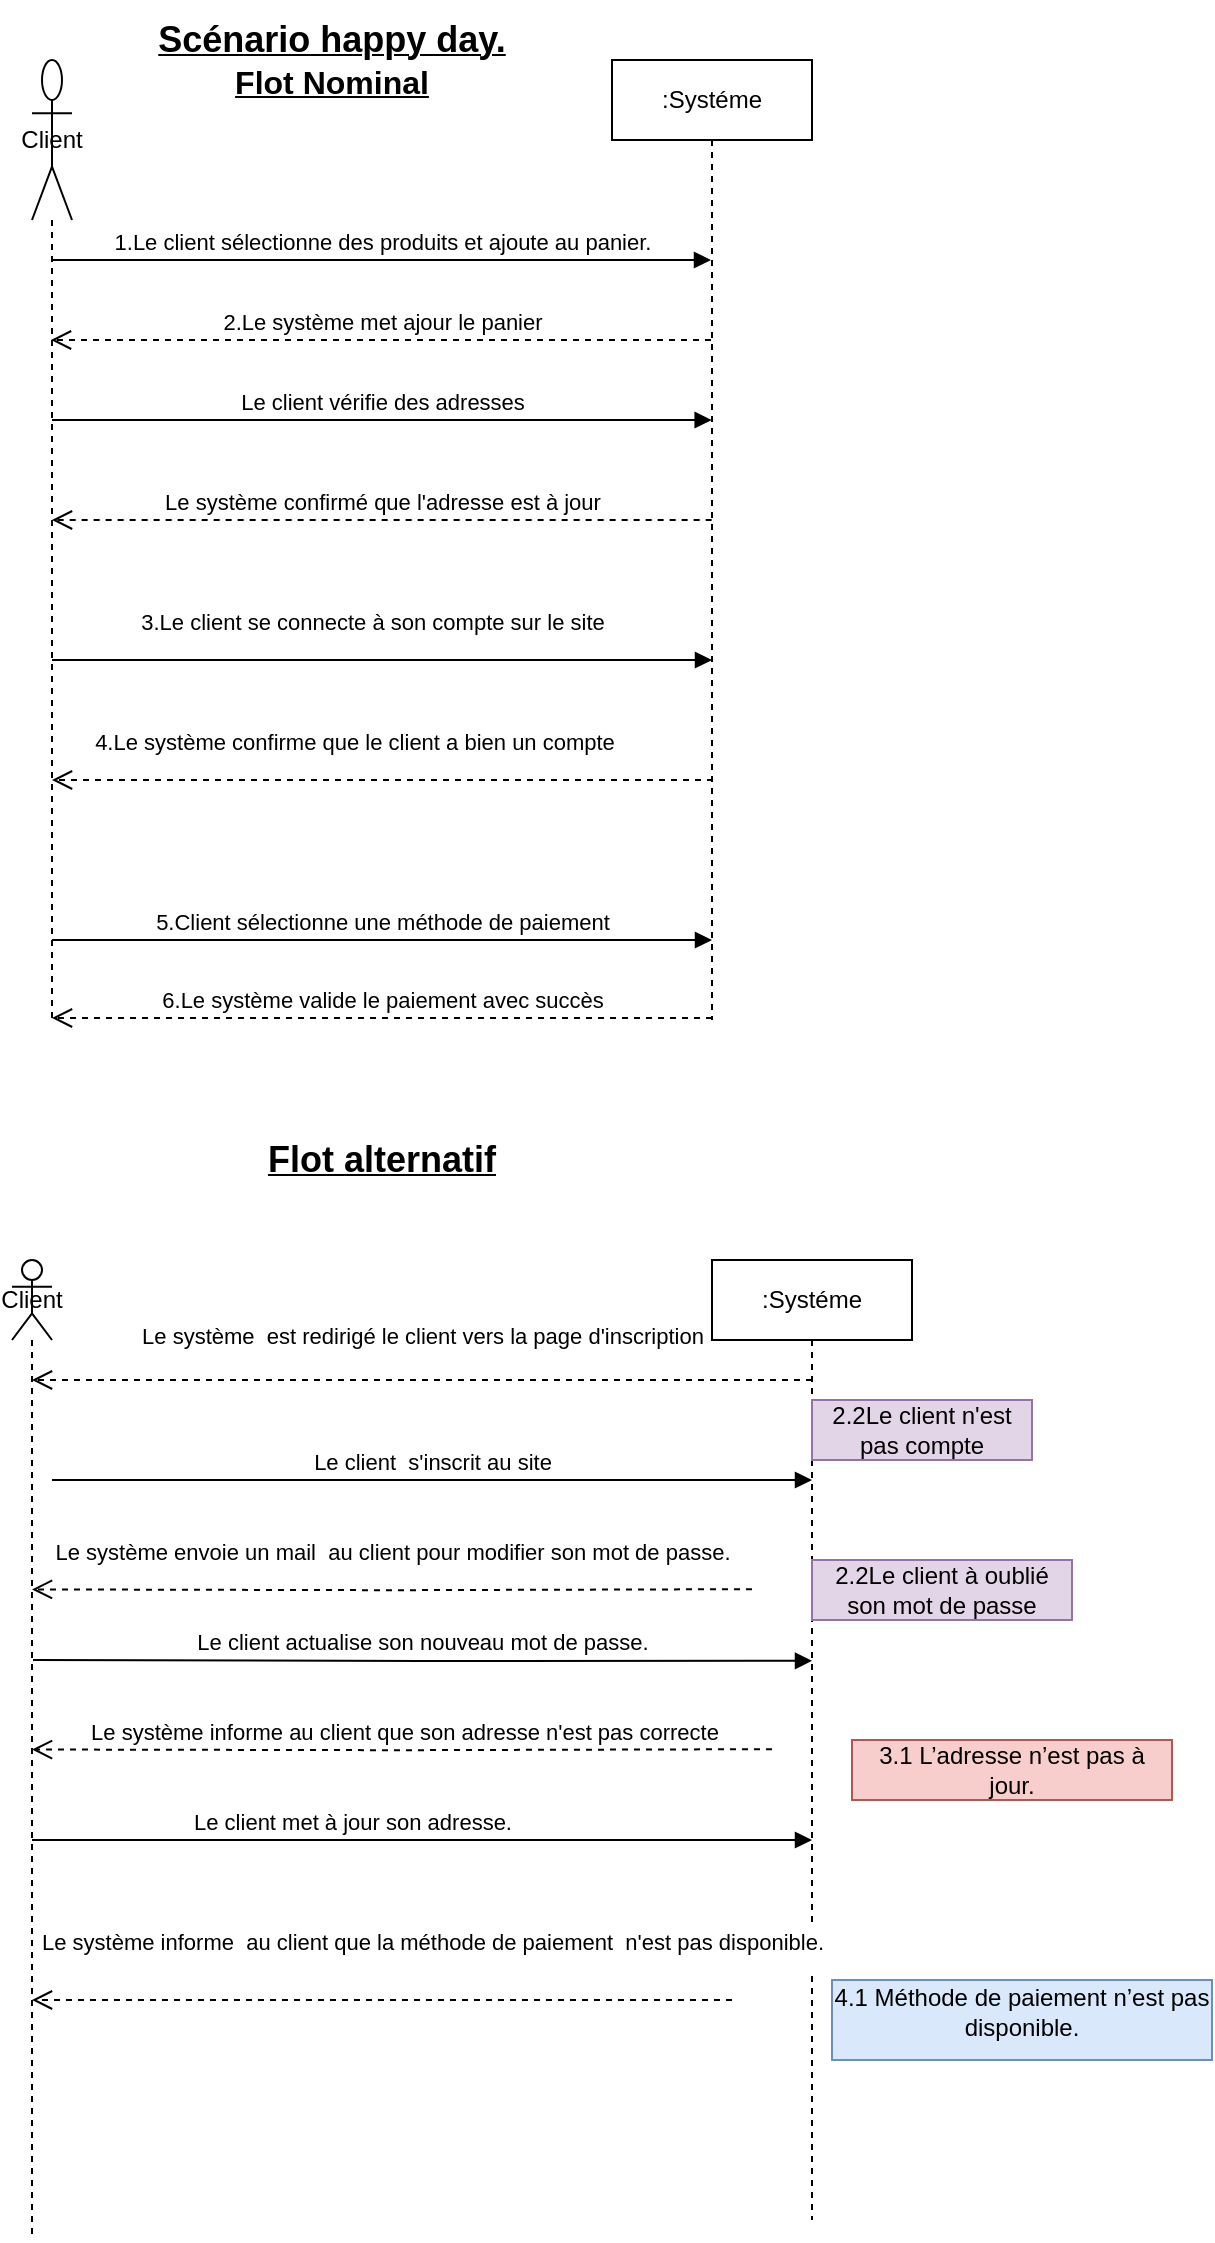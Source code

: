 <mxfile version="22.1.8" type="device">
  <diagram name="Page-1" id="DZ0n9mGUMu2ledXb5pgK">
    <mxGraphModel dx="1137" dy="622" grid="1" gridSize="10" guides="1" tooltips="1" connect="1" arrows="1" fold="1" page="1" pageScale="1" pageWidth="827" pageHeight="1169" math="0" shadow="0">
      <root>
        <mxCell id="0" />
        <mxCell id="1" parent="0" />
        <mxCell id="zHPxPosOzjC5-cH20fPI-1" value="Client " style="shape=umlLifeline;perimeter=lifelinePerimeter;whiteSpace=wrap;html=1;container=1;dropTarget=0;collapsible=0;recursiveResize=0;outlineConnect=0;portConstraint=eastwest;newEdgeStyle={&quot;curved&quot;:0,&quot;rounded&quot;:0};participant=umlActor;size=80;" parent="1" vertex="1">
          <mxGeometry x="90" y="40" width="20" height="480" as="geometry" />
        </mxCell>
        <mxCell id="zHPxPosOzjC5-cH20fPI-2" value=":Systéme" style="shape=umlLifeline;perimeter=lifelinePerimeter;whiteSpace=wrap;html=1;container=1;dropTarget=0;collapsible=0;recursiveResize=0;outlineConnect=0;portConstraint=eastwest;newEdgeStyle={&quot;curved&quot;:0,&quot;rounded&quot;:0};" parent="1" vertex="1">
          <mxGeometry x="380" y="40" width="100" height="480" as="geometry" />
        </mxCell>
        <mxCell id="zHPxPosOzjC5-cH20fPI-4" value="3.Le client se connecte à son compte sur le site" style="html=1;verticalAlign=bottom;endArrow=block;curved=0;rounded=0;" parent="1" edge="1">
          <mxGeometry x="-0.03" y="10" width="80" relative="1" as="geometry">
            <mxPoint x="100" y="340" as="sourcePoint" />
            <mxPoint x="430" y="340" as="targetPoint" />
            <mxPoint as="offset" />
          </mxGeometry>
        </mxCell>
        <mxCell id="zHPxPosOzjC5-cH20fPI-7" value="4.Le système confirme que le client a bien un compte" style="html=1;verticalAlign=bottom;endArrow=open;dashed=1;endSize=8;curved=0;rounded=0;" parent="1" edge="1">
          <mxGeometry x="0.089" y="-10" relative="1" as="geometry">
            <mxPoint x="430.5" y="400" as="sourcePoint" />
            <mxPoint x="100" y="400" as="targetPoint" />
            <Array as="points">
              <mxPoint x="410.5" y="400" />
              <mxPoint x="280.5" y="400" />
            </Array>
            <mxPoint as="offset" />
          </mxGeometry>
        </mxCell>
        <mxCell id="zHPxPosOzjC5-cH20fPI-8" value="1.Le client sélectionne des produits et ajoute au panier." style="html=1;verticalAlign=bottom;endArrow=block;curved=0;rounded=0;" parent="1" edge="1">
          <mxGeometry width="80" relative="1" as="geometry">
            <mxPoint x="99.5" y="140" as="sourcePoint" />
            <mxPoint x="429.5" y="140" as="targetPoint" />
          </mxGeometry>
        </mxCell>
        <mxCell id="zHPxPosOzjC5-cH20fPI-9" value="2.Le système met ajour le panier " style="html=1;verticalAlign=bottom;endArrow=open;dashed=1;endSize=8;curved=0;rounded=0;" parent="1" edge="1">
          <mxGeometry relative="1" as="geometry">
            <mxPoint x="429.5" y="180" as="sourcePoint" />
            <mxPoint x="99.5" y="180" as="targetPoint" />
          </mxGeometry>
        </mxCell>
        <mxCell id="zHPxPosOzjC5-cH20fPI-11" value="5.Client sélectionne une méthode de paiement" style="html=1;verticalAlign=bottom;endArrow=block;curved=0;rounded=0;" parent="1" edge="1">
          <mxGeometry width="80" relative="1" as="geometry">
            <mxPoint x="100" y="480" as="sourcePoint" />
            <mxPoint x="430" y="480" as="targetPoint" />
          </mxGeometry>
        </mxCell>
        <mxCell id="zHPxPosOzjC5-cH20fPI-12" value="6.Le système valide le paiement avec succès" style="html=1;verticalAlign=bottom;endArrow=open;dashed=1;endSize=8;curved=0;rounded=0;" parent="1" edge="1">
          <mxGeometry relative="1" as="geometry">
            <mxPoint x="430" y="519" as="sourcePoint" />
            <mxPoint x="100" y="519" as="targetPoint" />
          </mxGeometry>
        </mxCell>
        <mxCell id="zHPxPosOzjC5-cH20fPI-13" value="&lt;div&gt;&lt;u&gt;&lt;b&gt;&lt;font style=&quot;font-size: 18px;&quot;&gt;Scénario happy day.&lt;/font&gt;&lt;/b&gt;&lt;/u&gt;&lt;/div&gt;&lt;div&gt;&lt;u&gt;&lt;font size=&quot;3&quot;&gt;&lt;b&gt;Flot Nominal&lt;/b&gt;&lt;br&gt;&lt;/font&gt;&lt;/u&gt;&lt;/div&gt;" style="text;strokeColor=none;align=center;fillColor=none;html=1;verticalAlign=middle;whiteSpace=wrap;rounded=0;" parent="1" vertex="1">
          <mxGeometry x="120" y="10" width="240" height="60" as="geometry" />
        </mxCell>
        <mxCell id="zHPxPosOzjC5-cH20fPI-14" value="&lt;font style=&quot;font-size: 18px;&quot;&gt;&lt;b&gt;&lt;u&gt;Flot alternatif&lt;/u&gt;&lt;/b&gt;&lt;/font&gt;" style="text;strokeColor=none;align=center;fillColor=none;html=1;verticalAlign=middle;whiteSpace=wrap;rounded=0;" parent="1" vertex="1">
          <mxGeometry x="200" y="560" width="130" height="60" as="geometry" />
        </mxCell>
        <mxCell id="zHPxPosOzjC5-cH20fPI-15" value="Client" style="shape=umlLifeline;perimeter=lifelinePerimeter;whiteSpace=wrap;html=1;container=1;dropTarget=0;collapsible=0;recursiveResize=0;outlineConnect=0;portConstraint=eastwest;newEdgeStyle={&quot;curved&quot;:0,&quot;rounded&quot;:0};participant=umlActor;" parent="1" vertex="1">
          <mxGeometry x="80" y="640" width="20" height="490" as="geometry" />
        </mxCell>
        <mxCell id="zHPxPosOzjC5-cH20fPI-16" value=":Systéme" style="shape=umlLifeline;perimeter=lifelinePerimeter;whiteSpace=wrap;html=1;container=1;dropTarget=0;collapsible=0;recursiveResize=0;outlineConnect=0;portConstraint=eastwest;newEdgeStyle={&quot;curved&quot;:0,&quot;rounded&quot;:0};" parent="1" vertex="1">
          <mxGeometry x="430" y="640" width="100" height="480" as="geometry" />
        </mxCell>
        <mxCell id="zHPxPosOzjC5-cH20fPI-19" value="Le système&amp;nbsp; est redirigé le client vers la page d&#39;inscription&lt;br&gt;&lt;div&gt;&lt;br&gt;&lt;/div&gt;" style="html=1;verticalAlign=bottom;endArrow=open;dashed=1;endSize=8;curved=0;rounded=0;" parent="1" edge="1">
          <mxGeometry relative="1" as="geometry">
            <mxPoint x="480" y="700" as="sourcePoint" />
            <mxPoint x="90" y="700" as="targetPoint" />
          </mxGeometry>
        </mxCell>
        <mxCell id="zHPxPosOzjC5-cH20fPI-20" value="Le client met à jour son adresse." style="html=1;verticalAlign=bottom;endArrow=block;curved=0;rounded=0;" parent="1" edge="1">
          <mxGeometry x="-0.179" width="80" relative="1" as="geometry">
            <mxPoint x="90" y="930" as="sourcePoint" />
            <mxPoint x="480" y="930" as="targetPoint" />
            <mxPoint as="offset" />
          </mxGeometry>
        </mxCell>
        <mxCell id="fFcW6IOromrVOFgJIXXQ-1" value="Le client vérifie des adresses" style="html=1;verticalAlign=bottom;endArrow=block;curved=0;rounded=0;edgeStyle=orthogonalEdgeStyle;" edge="1" parent="1">
          <mxGeometry width="80" relative="1" as="geometry">
            <mxPoint x="99.997" y="220" as="sourcePoint" />
            <mxPoint x="429.83" y="220" as="targetPoint" />
          </mxGeometry>
        </mxCell>
        <mxCell id="fFcW6IOromrVOFgJIXXQ-2" value="Le système confirmé que l&#39;adresse est à jour" style="html=1;verticalAlign=bottom;endArrow=open;dashed=1;endSize=8;curved=0;rounded=0;edgeStyle=orthogonalEdgeStyle;" edge="1" parent="1">
          <mxGeometry relative="1" as="geometry">
            <mxPoint x="429.83" y="270" as="sourcePoint" />
            <mxPoint x="99.997" y="270" as="targetPoint" />
          </mxGeometry>
        </mxCell>
        <mxCell id="fFcW6IOromrVOFgJIXXQ-5" value="Le client&amp;nbsp; s&#39;inscrit au site" style="html=1;verticalAlign=bottom;endArrow=block;curved=0;rounded=0;edgeStyle=orthogonalEdgeStyle;" edge="1" parent="1">
          <mxGeometry width="80" relative="1" as="geometry">
            <mxPoint x="100" y="750" as="sourcePoint" />
            <mxPoint x="480" y="750" as="targetPoint" />
          </mxGeometry>
        </mxCell>
        <mxCell id="fFcW6IOromrVOFgJIXXQ-6" value="2.2Le client n&#39;est pas compte" style="text;strokeColor=#9673a6;align=center;fillColor=#e1d5e7;html=1;verticalAlign=middle;whiteSpace=wrap;rounded=0;" vertex="1" parent="1">
          <mxGeometry x="480" y="710" width="110" height="30" as="geometry" />
        </mxCell>
        <mxCell id="fFcW6IOromrVOFgJIXXQ-7" value="2.2Le client à oublié son mot de passe" style="text;strokeColor=#9673a6;align=center;fillColor=#e1d5e7;html=1;verticalAlign=middle;whiteSpace=wrap;rounded=0;" vertex="1" parent="1">
          <mxGeometry x="480" y="790" width="130" height="30" as="geometry" />
        </mxCell>
        <mxCell id="fFcW6IOromrVOFgJIXXQ-8" value="Le système informe au client que son adresse n&#39;est pas correcte" style="html=1;verticalAlign=bottom;endArrow=open;dashed=1;endSize=8;curved=0;rounded=0;edgeStyle=orthogonalEdgeStyle;" edge="1" parent="1">
          <mxGeometry x="-0.003" relative="1" as="geometry">
            <mxPoint x="460" y="884.58" as="sourcePoint" />
            <mxPoint x="90" y="884.75" as="targetPoint" />
            <mxPoint as="offset" />
          </mxGeometry>
        </mxCell>
        <mxCell id="fFcW6IOromrVOFgJIXXQ-14" value="&lt;p id=&quot;docs-internal-guid-f07580f6-7fff-bb3f-8839-13efe903476d&quot; style=&quot;line-height:1.2;margin-top:1pt;margin-bottom:7pt;&quot; dir=&quot;ltr&quot;&gt;Le système envoie un mail&amp;nbsp; au client pour modifier son mot de passe.&lt;/p&gt;" style="html=1;verticalAlign=bottom;endArrow=open;dashed=1;endSize=8;curved=0;rounded=0;edgeStyle=orthogonalEdgeStyle;entryX=0.5;entryY=0.388;entryDx=0;entryDy=0;entryPerimeter=0;" edge="1" parent="1">
          <mxGeometry x="0.001" relative="1" as="geometry">
            <mxPoint x="450" y="804.58" as="sourcePoint" />
            <mxPoint x="90" y="804.7" as="targetPoint" />
            <mxPoint as="offset" />
          </mxGeometry>
        </mxCell>
        <mxCell id="fFcW6IOromrVOFgJIXXQ-18" value="Le client actualise son nouveau mot de passe." style="html=1;verticalAlign=bottom;endArrow=block;curved=0;rounded=0;edgeStyle=orthogonalEdgeStyle;" edge="1" parent="1">
          <mxGeometry width="80" relative="1" as="geometry">
            <mxPoint x="90.5" y="840" as="sourcePoint" />
            <mxPoint x="480" y="840.42" as="targetPoint" />
          </mxGeometry>
        </mxCell>
        <mxCell id="fFcW6IOromrVOFgJIXXQ-19" value="3.1&amp;nbsp;L’adresse n’est pas à jour." style="text;strokeColor=#b85450;align=center;fillColor=#f8cecc;html=1;verticalAlign=middle;whiteSpace=wrap;rounded=0;" vertex="1" parent="1">
          <mxGeometry x="500" y="880" width="160" height="30" as="geometry" />
        </mxCell>
        <mxCell id="fFcW6IOromrVOFgJIXXQ-20" value="&lt;p id=&quot;docs-internal-guid-5847399a-7fff-e707-91d8-4a3919489a0a&quot; style=&quot;line-height:1.2;margin-top:1pt;margin-bottom:7pt;&quot; dir=&quot;ltr&quot;&gt;4.1 Méthode de paiement n’est pas disponible.&lt;/p&gt;" style="text;strokeColor=#6c8ebf;align=center;fillColor=#dae8fc;html=1;verticalAlign=middle;whiteSpace=wrap;rounded=0;" vertex="1" parent="1">
          <mxGeometry x="490" y="1000" width="190" height="40" as="geometry" />
        </mxCell>
        <mxCell id="fFcW6IOromrVOFgJIXXQ-22" value="&lt;p id=&quot;docs-internal-guid-d43085ac-7fff-2528-aa45-ac9a5ef6bd68&quot; style=&quot;line-height:1.2;margin-top:1pt;margin-bottom:7pt;&quot; dir=&quot;ltr&quot;&gt;Le système informe&amp;nbsp; au client que la méthode de paiement&amp;nbsp; n&#39;est pas disponible.&lt;/p&gt;" style="html=1;verticalAlign=bottom;endArrow=open;dashed=1;endSize=8;curved=0;rounded=0;edgeStyle=orthogonalEdgeStyle;" edge="1" parent="1">
          <mxGeometry x="-0.143" y="-10" relative="1" as="geometry">
            <mxPoint x="440" y="1010" as="sourcePoint" />
            <mxPoint x="90" y="1010" as="targetPoint" />
            <mxPoint as="offset" />
          </mxGeometry>
        </mxCell>
      </root>
    </mxGraphModel>
  </diagram>
</mxfile>
